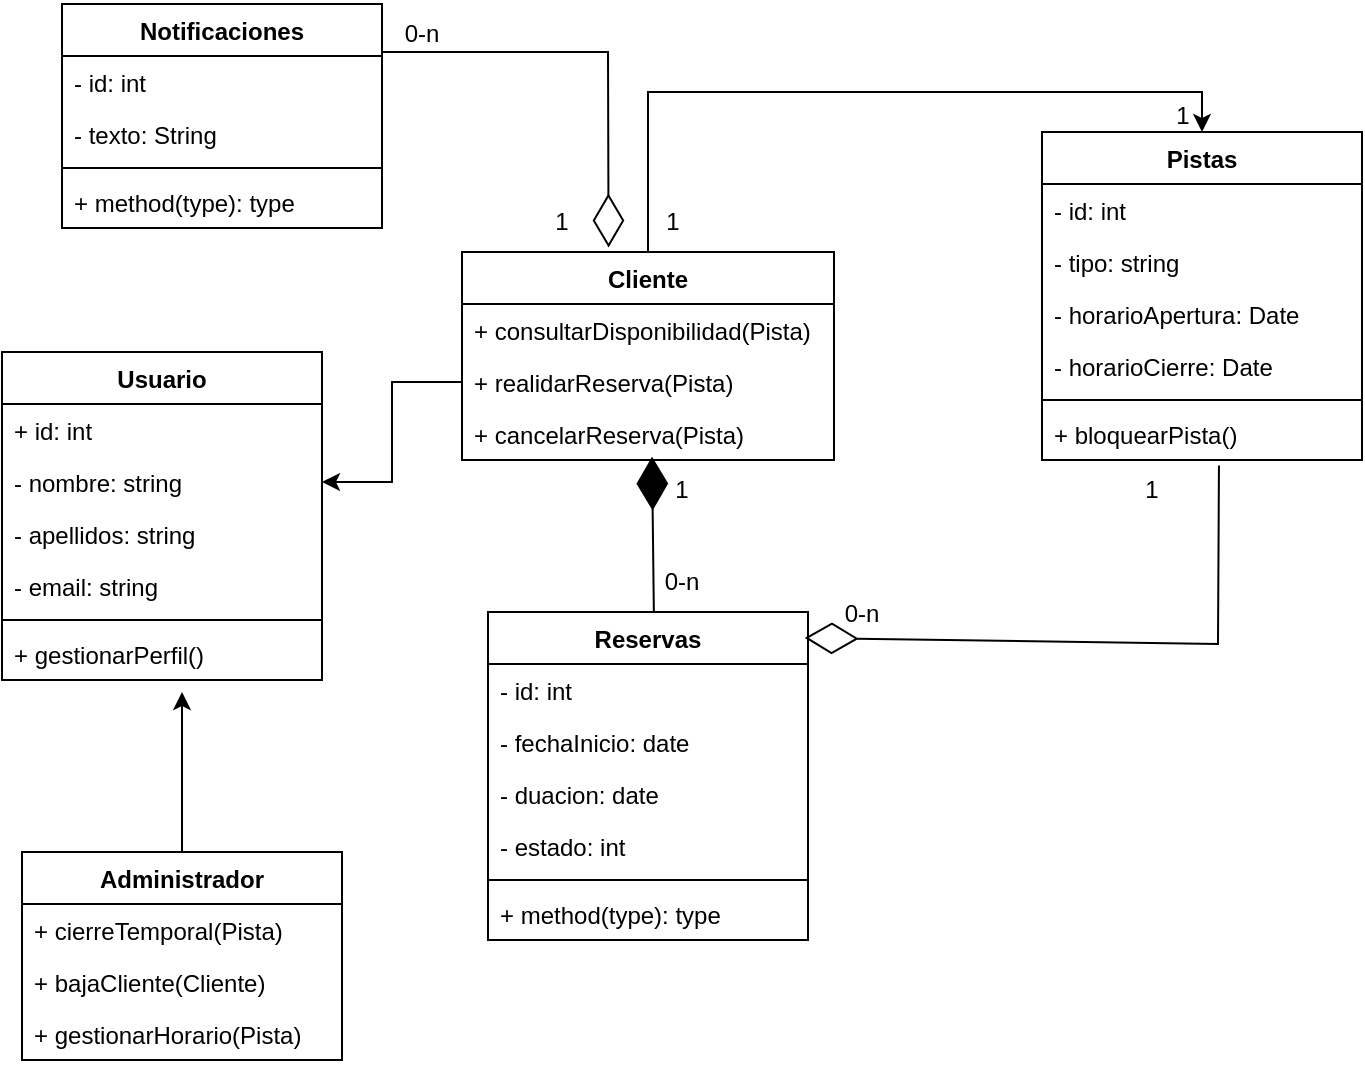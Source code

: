 <mxfile version="26.2.14">
  <diagram name="Page-1" id="XmmmJkNplHfzxcvvIGms">
    <mxGraphModel grid="1" page="1" gridSize="10" guides="1" tooltips="1" connect="1" arrows="1" fold="1" pageScale="1" pageWidth="827" pageHeight="1169" math="0" shadow="0">
      <root>
        <mxCell id="0" />
        <mxCell id="1" parent="0" />
        <mxCell id="iGftSK1c8jUH13jMuCuA-1" value="Usuario" style="swimlane;fontStyle=1;align=center;verticalAlign=top;childLayout=stackLayout;horizontal=1;startSize=26;horizontalStack=0;resizeParent=1;resizeParentMax=0;resizeLast=0;collapsible=1;marginBottom=0;whiteSpace=wrap;html=1;" vertex="1" parent="1">
          <mxGeometry x="60" y="324" width="160" height="164" as="geometry" />
        </mxCell>
        <mxCell id="iGftSK1c8jUH13jMuCuA-2" value="+ id: int&lt;div&gt;&lt;br&gt;&lt;/div&gt;" style="text;strokeColor=none;fillColor=none;align=left;verticalAlign=top;spacingLeft=4;spacingRight=4;overflow=hidden;rotatable=0;points=[[0,0.5],[1,0.5]];portConstraint=eastwest;whiteSpace=wrap;html=1;" vertex="1" parent="iGftSK1c8jUH13jMuCuA-1">
          <mxGeometry y="26" width="160" height="26" as="geometry" />
        </mxCell>
        <mxCell id="iGftSK1c8jUH13jMuCuA-3" value="- nombre: string" style="text;strokeColor=none;fillColor=none;align=left;verticalAlign=top;spacingLeft=4;spacingRight=4;overflow=hidden;rotatable=0;points=[[0,0.5],[1,0.5]];portConstraint=eastwest;whiteSpace=wrap;html=1;" vertex="1" parent="iGftSK1c8jUH13jMuCuA-1">
          <mxGeometry y="52" width="160" height="26" as="geometry" />
        </mxCell>
        <mxCell id="iGftSK1c8jUH13jMuCuA-4" value="- apellidos: string" style="text;strokeColor=none;fillColor=none;align=left;verticalAlign=top;spacingLeft=4;spacingRight=4;overflow=hidden;rotatable=0;points=[[0,0.5],[1,0.5]];portConstraint=eastwest;whiteSpace=wrap;html=1;" vertex="1" parent="iGftSK1c8jUH13jMuCuA-1">
          <mxGeometry y="78" width="160" height="26" as="geometry" />
        </mxCell>
        <mxCell id="iGftSK1c8jUH13jMuCuA-5" value="- email: string" style="text;strokeColor=none;fillColor=none;align=left;verticalAlign=top;spacingLeft=4;spacingRight=4;overflow=hidden;rotatable=0;points=[[0,0.5],[1,0.5]];portConstraint=eastwest;whiteSpace=wrap;html=1;" vertex="1" parent="iGftSK1c8jUH13jMuCuA-1">
          <mxGeometry y="104" width="160" height="26" as="geometry" />
        </mxCell>
        <mxCell id="iGftSK1c8jUH13jMuCuA-6" value="" style="line;strokeWidth=1;fillColor=none;align=left;verticalAlign=middle;spacingTop=-1;spacingLeft=3;spacingRight=3;rotatable=0;labelPosition=right;points=[];portConstraint=eastwest;strokeColor=inherit;" vertex="1" parent="iGftSK1c8jUH13jMuCuA-1">
          <mxGeometry y="130" width="160" height="8" as="geometry" />
        </mxCell>
        <mxCell id="iGftSK1c8jUH13jMuCuA-7" value="+ gestionarPerfil()" style="text;strokeColor=none;fillColor=none;align=left;verticalAlign=top;spacingLeft=4;spacingRight=4;overflow=hidden;rotatable=0;points=[[0,0.5],[1,0.5]];portConstraint=eastwest;whiteSpace=wrap;html=1;" vertex="1" parent="iGftSK1c8jUH13jMuCuA-1">
          <mxGeometry y="138" width="160" height="26" as="geometry" />
        </mxCell>
        <mxCell id="iGftSK1c8jUH13jMuCuA-8" value="" style="edgeStyle=orthogonalEdgeStyle;rounded=0;orthogonalLoop=1;jettySize=auto;html=1;" edge="1" parent="1" source="iGftSK1c8jUH13jMuCuA-9">
          <mxGeometry relative="1" as="geometry">
            <mxPoint x="150" y="494" as="targetPoint" />
          </mxGeometry>
        </mxCell>
        <mxCell id="iGftSK1c8jUH13jMuCuA-9" value="Administrador" style="swimlane;fontStyle=1;align=center;verticalAlign=top;childLayout=stackLayout;horizontal=1;startSize=26;horizontalStack=0;resizeParent=1;resizeParentMax=0;resizeLast=0;collapsible=1;marginBottom=0;whiteSpace=wrap;html=1;" vertex="1" parent="1">
          <mxGeometry x="70" y="574" width="160" height="104" as="geometry" />
        </mxCell>
        <mxCell id="iGftSK1c8jUH13jMuCuA-10" value="+ cierreTemporal(Pista)" style="text;strokeColor=none;fillColor=none;align=left;verticalAlign=top;spacingLeft=4;spacingRight=4;overflow=hidden;rotatable=0;points=[[0,0.5],[1,0.5]];portConstraint=eastwest;whiteSpace=wrap;html=1;" vertex="1" parent="iGftSK1c8jUH13jMuCuA-9">
          <mxGeometry y="26" width="160" height="26" as="geometry" />
        </mxCell>
        <mxCell id="iGftSK1c8jUH13jMuCuA-11" value="+ bajaCliente(Cliente)" style="text;strokeColor=none;fillColor=none;align=left;verticalAlign=top;spacingLeft=4;spacingRight=4;overflow=hidden;rotatable=0;points=[[0,0.5],[1,0.5]];portConstraint=eastwest;whiteSpace=wrap;html=1;" vertex="1" parent="iGftSK1c8jUH13jMuCuA-9">
          <mxGeometry y="52" width="160" height="26" as="geometry" />
        </mxCell>
        <mxCell id="iGftSK1c8jUH13jMuCuA-12" value="+ gestionarHorario(Pista)" style="text;strokeColor=none;fillColor=none;align=left;verticalAlign=top;spacingLeft=4;spacingRight=4;overflow=hidden;rotatable=0;points=[[0,0.5],[1,0.5]];portConstraint=eastwest;whiteSpace=wrap;html=1;" vertex="1" parent="iGftSK1c8jUH13jMuCuA-9">
          <mxGeometry y="78" width="160" height="26" as="geometry" />
        </mxCell>
        <mxCell id="iGftSK1c8jUH13jMuCuA-13" style="edgeStyle=orthogonalEdgeStyle;rounded=0;orthogonalLoop=1;jettySize=auto;html=1;exitX=0.5;exitY=0;exitDx=0;exitDy=0;entryX=0.5;entryY=0;entryDx=0;entryDy=0;" edge="1" parent="1" source="iGftSK1c8jUH13jMuCuA-14" target="iGftSK1c8jUH13jMuCuA-18">
          <mxGeometry relative="1" as="geometry" />
        </mxCell>
        <mxCell id="iGftSK1c8jUH13jMuCuA-14" value="Cliente" style="swimlane;fontStyle=1;align=center;verticalAlign=top;childLayout=stackLayout;horizontal=1;startSize=26;horizontalStack=0;resizeParent=1;resizeParentMax=0;resizeLast=0;collapsible=1;marginBottom=0;whiteSpace=wrap;html=1;" vertex="1" parent="1">
          <mxGeometry x="290" y="274" width="186" height="104" as="geometry" />
        </mxCell>
        <mxCell id="iGftSK1c8jUH13jMuCuA-15" value="+ consultarDisponibilidad(Pista)" style="text;strokeColor=none;fillColor=none;align=left;verticalAlign=top;spacingLeft=4;spacingRight=4;overflow=hidden;rotatable=0;points=[[0,0.5],[1,0.5]];portConstraint=eastwest;whiteSpace=wrap;html=1;" vertex="1" parent="iGftSK1c8jUH13jMuCuA-14">
          <mxGeometry y="26" width="186" height="26" as="geometry" />
        </mxCell>
        <mxCell id="iGftSK1c8jUH13jMuCuA-16" value="+ realidarReserva(Pista)" style="text;strokeColor=none;fillColor=none;align=left;verticalAlign=top;spacingLeft=4;spacingRight=4;overflow=hidden;rotatable=0;points=[[0,0.5],[1,0.5]];portConstraint=eastwest;whiteSpace=wrap;html=1;" vertex="1" parent="iGftSK1c8jUH13jMuCuA-14">
          <mxGeometry y="52" width="186" height="26" as="geometry" />
        </mxCell>
        <mxCell id="iGftSK1c8jUH13jMuCuA-17" value="+ cancelarReserva(Pista)" style="text;strokeColor=none;fillColor=none;align=left;verticalAlign=top;spacingLeft=4;spacingRight=4;overflow=hidden;rotatable=0;points=[[0,0.5],[1,0.5]];portConstraint=eastwest;whiteSpace=wrap;html=1;" vertex="1" parent="iGftSK1c8jUH13jMuCuA-14">
          <mxGeometry y="78" width="186" height="26" as="geometry" />
        </mxCell>
        <mxCell id="iGftSK1c8jUH13jMuCuA-18" value="Pistas" style="swimlane;fontStyle=1;align=center;verticalAlign=top;childLayout=stackLayout;horizontal=1;startSize=26;horizontalStack=0;resizeParent=1;resizeParentMax=0;resizeLast=0;collapsible=1;marginBottom=0;whiteSpace=wrap;html=1;" vertex="1" parent="1">
          <mxGeometry x="580" y="214" width="160" height="164" as="geometry" />
        </mxCell>
        <mxCell id="iGftSK1c8jUH13jMuCuA-19" value="- id: int" style="text;strokeColor=none;fillColor=none;align=left;verticalAlign=top;spacingLeft=4;spacingRight=4;overflow=hidden;rotatable=0;points=[[0,0.5],[1,0.5]];portConstraint=eastwest;whiteSpace=wrap;html=1;" vertex="1" parent="iGftSK1c8jUH13jMuCuA-18">
          <mxGeometry y="26" width="160" height="26" as="geometry" />
        </mxCell>
        <mxCell id="iGftSK1c8jUH13jMuCuA-20" value="- tipo: string" style="text;strokeColor=none;fillColor=none;align=left;verticalAlign=top;spacingLeft=4;spacingRight=4;overflow=hidden;rotatable=0;points=[[0,0.5],[1,0.5]];portConstraint=eastwest;whiteSpace=wrap;html=1;" vertex="1" parent="iGftSK1c8jUH13jMuCuA-18">
          <mxGeometry y="52" width="160" height="26" as="geometry" />
        </mxCell>
        <mxCell id="iGftSK1c8jUH13jMuCuA-21" value="- horarioApertura: Date" style="text;strokeColor=none;fillColor=none;align=left;verticalAlign=top;spacingLeft=4;spacingRight=4;overflow=hidden;rotatable=0;points=[[0,0.5],[1,0.5]];portConstraint=eastwest;whiteSpace=wrap;html=1;" vertex="1" parent="iGftSK1c8jUH13jMuCuA-18">
          <mxGeometry y="78" width="160" height="26" as="geometry" />
        </mxCell>
        <mxCell id="iGftSK1c8jUH13jMuCuA-22" value="- horarioCierre: Date" style="text;strokeColor=none;fillColor=none;align=left;verticalAlign=top;spacingLeft=4;spacingRight=4;overflow=hidden;rotatable=0;points=[[0,0.5],[1,0.5]];portConstraint=eastwest;whiteSpace=wrap;html=1;" vertex="1" parent="iGftSK1c8jUH13jMuCuA-18">
          <mxGeometry y="104" width="160" height="26" as="geometry" />
        </mxCell>
        <mxCell id="iGftSK1c8jUH13jMuCuA-23" value="" style="line;strokeWidth=1;fillColor=none;align=left;verticalAlign=middle;spacingTop=-1;spacingLeft=3;spacingRight=3;rotatable=0;labelPosition=right;points=[];portConstraint=eastwest;strokeColor=inherit;" vertex="1" parent="iGftSK1c8jUH13jMuCuA-18">
          <mxGeometry y="130" width="160" height="8" as="geometry" />
        </mxCell>
        <mxCell id="iGftSK1c8jUH13jMuCuA-24" value="+ bloquearPista()" style="text;strokeColor=none;fillColor=none;align=left;verticalAlign=top;spacingLeft=4;spacingRight=4;overflow=hidden;rotatable=0;points=[[0,0.5],[1,0.5]];portConstraint=eastwest;whiteSpace=wrap;html=1;" vertex="1" parent="iGftSK1c8jUH13jMuCuA-18">
          <mxGeometry y="138" width="160" height="26" as="geometry" />
        </mxCell>
        <mxCell id="iGftSK1c8jUH13jMuCuA-25" value="Reservas" style="swimlane;fontStyle=1;align=center;verticalAlign=top;childLayout=stackLayout;horizontal=1;startSize=26;horizontalStack=0;resizeParent=1;resizeParentMax=0;resizeLast=0;collapsible=1;marginBottom=0;whiteSpace=wrap;html=1;" vertex="1" parent="1">
          <mxGeometry x="303" y="454" width="160" height="164" as="geometry" />
        </mxCell>
        <mxCell id="iGftSK1c8jUH13jMuCuA-26" value="- id: int" style="text;strokeColor=none;fillColor=none;align=left;verticalAlign=top;spacingLeft=4;spacingRight=4;overflow=hidden;rotatable=0;points=[[0,0.5],[1,0.5]];portConstraint=eastwest;whiteSpace=wrap;html=1;" vertex="1" parent="iGftSK1c8jUH13jMuCuA-25">
          <mxGeometry y="26" width="160" height="26" as="geometry" />
        </mxCell>
        <mxCell id="iGftSK1c8jUH13jMuCuA-27" value="- fechaInicio: date" style="text;strokeColor=none;fillColor=none;align=left;verticalAlign=top;spacingLeft=4;spacingRight=4;overflow=hidden;rotatable=0;points=[[0,0.5],[1,0.5]];portConstraint=eastwest;whiteSpace=wrap;html=1;" vertex="1" parent="iGftSK1c8jUH13jMuCuA-25">
          <mxGeometry y="52" width="160" height="26" as="geometry" />
        </mxCell>
        <mxCell id="iGftSK1c8jUH13jMuCuA-28" value="- duacion: date" style="text;strokeColor=none;fillColor=none;align=left;verticalAlign=top;spacingLeft=4;spacingRight=4;overflow=hidden;rotatable=0;points=[[0,0.5],[1,0.5]];portConstraint=eastwest;whiteSpace=wrap;html=1;" vertex="1" parent="iGftSK1c8jUH13jMuCuA-25">
          <mxGeometry y="78" width="160" height="26" as="geometry" />
        </mxCell>
        <mxCell id="iGftSK1c8jUH13jMuCuA-29" value="- estado: int" style="text;strokeColor=none;fillColor=none;align=left;verticalAlign=top;spacingLeft=4;spacingRight=4;overflow=hidden;rotatable=0;points=[[0,0.5],[1,0.5]];portConstraint=eastwest;whiteSpace=wrap;html=1;" vertex="1" parent="iGftSK1c8jUH13jMuCuA-25">
          <mxGeometry y="104" width="160" height="26" as="geometry" />
        </mxCell>
        <mxCell id="iGftSK1c8jUH13jMuCuA-30" value="" style="line;strokeWidth=1;fillColor=none;align=left;verticalAlign=middle;spacingTop=-1;spacingLeft=3;spacingRight=3;rotatable=0;labelPosition=right;points=[];portConstraint=eastwest;strokeColor=inherit;" vertex="1" parent="iGftSK1c8jUH13jMuCuA-25">
          <mxGeometry y="130" width="160" height="8" as="geometry" />
        </mxCell>
        <mxCell id="iGftSK1c8jUH13jMuCuA-31" value="+ method(type): type" style="text;strokeColor=none;fillColor=none;align=left;verticalAlign=top;spacingLeft=4;spacingRight=4;overflow=hidden;rotatable=0;points=[[0,0.5],[1,0.5]];portConstraint=eastwest;whiteSpace=wrap;html=1;" vertex="1" parent="iGftSK1c8jUH13jMuCuA-25">
          <mxGeometry y="138" width="160" height="26" as="geometry" />
        </mxCell>
        <mxCell id="iGftSK1c8jUH13jMuCuA-32" value="Notificaciones" style="swimlane;fontStyle=1;align=center;verticalAlign=top;childLayout=stackLayout;horizontal=1;startSize=26;horizontalStack=0;resizeParent=1;resizeParentMax=0;resizeLast=0;collapsible=1;marginBottom=0;whiteSpace=wrap;html=1;" vertex="1" parent="1">
          <mxGeometry x="90" y="150" width="160" height="112" as="geometry" />
        </mxCell>
        <mxCell id="iGftSK1c8jUH13jMuCuA-33" value="- id: int&amp;nbsp;" style="text;strokeColor=none;fillColor=none;align=left;verticalAlign=top;spacingLeft=4;spacingRight=4;overflow=hidden;rotatable=0;points=[[0,0.5],[1,0.5]];portConstraint=eastwest;whiteSpace=wrap;html=1;" vertex="1" parent="iGftSK1c8jUH13jMuCuA-32">
          <mxGeometry y="26" width="160" height="26" as="geometry" />
        </mxCell>
        <mxCell id="iGftSK1c8jUH13jMuCuA-34" value="- texto: String" style="text;strokeColor=none;fillColor=none;align=left;verticalAlign=top;spacingLeft=4;spacingRight=4;overflow=hidden;rotatable=0;points=[[0,0.5],[1,0.5]];portConstraint=eastwest;whiteSpace=wrap;html=1;" vertex="1" parent="iGftSK1c8jUH13jMuCuA-32">
          <mxGeometry y="52" width="160" height="26" as="geometry" />
        </mxCell>
        <mxCell id="iGftSK1c8jUH13jMuCuA-35" value="" style="line;strokeWidth=1;fillColor=none;align=left;verticalAlign=middle;spacingTop=-1;spacingLeft=3;spacingRight=3;rotatable=0;labelPosition=right;points=[];portConstraint=eastwest;strokeColor=inherit;" vertex="1" parent="iGftSK1c8jUH13jMuCuA-32">
          <mxGeometry y="78" width="160" height="8" as="geometry" />
        </mxCell>
        <mxCell id="iGftSK1c8jUH13jMuCuA-36" value="+ method(type): type" style="text;strokeColor=none;fillColor=none;align=left;verticalAlign=top;spacingLeft=4;spacingRight=4;overflow=hidden;rotatable=0;points=[[0,0.5],[1,0.5]];portConstraint=eastwest;whiteSpace=wrap;html=1;" vertex="1" parent="iGftSK1c8jUH13jMuCuA-32">
          <mxGeometry y="86" width="160" height="26" as="geometry" />
        </mxCell>
        <mxCell id="iGftSK1c8jUH13jMuCuA-37" style="edgeStyle=orthogonalEdgeStyle;rounded=0;orthogonalLoop=1;jettySize=auto;html=1;exitX=0;exitY=0.5;exitDx=0;exitDy=0;entryX=1;entryY=0.5;entryDx=0;entryDy=0;" edge="1" parent="1" source="iGftSK1c8jUH13jMuCuA-16" target="iGftSK1c8jUH13jMuCuA-3">
          <mxGeometry relative="1" as="geometry" />
        </mxCell>
        <mxCell id="iGftSK1c8jUH13jMuCuA-38" value="1" style="text;html=1;align=center;verticalAlign=middle;resizable=0;points=[];autosize=1;strokeColor=none;fillColor=none;" vertex="1" parent="1">
          <mxGeometry x="380" y="244" width="30" height="30" as="geometry" />
        </mxCell>
        <mxCell id="iGftSK1c8jUH13jMuCuA-39" value="1" style="text;html=1;align=center;verticalAlign=middle;resizable=0;points=[];autosize=1;strokeColor=none;fillColor=none;" vertex="1" parent="1">
          <mxGeometry x="635" y="191" width="30" height="30" as="geometry" />
        </mxCell>
        <mxCell id="iGftSK1c8jUH13jMuCuA-40" value="" style="endArrow=diamondThin;endFill=0;endSize=24;html=1;rounded=0;entryX=0.394;entryY=-0.022;entryDx=0;entryDy=0;entryPerimeter=0;" edge="1" parent="1" target="iGftSK1c8jUH13jMuCuA-14">
          <mxGeometry width="160" relative="1" as="geometry">
            <mxPoint x="250" y="174" as="sourcePoint" />
            <mxPoint x="410" y="174" as="targetPoint" />
            <Array as="points">
              <mxPoint x="363" y="174" />
            </Array>
          </mxGeometry>
        </mxCell>
        <mxCell id="iGftSK1c8jUH13jMuCuA-41" value="" style="endArrow=diamondThin;endFill=1;endSize=24;html=1;rounded=0;exitX=0.5;exitY=0;exitDx=0;exitDy=0;entryX=0.495;entryY=0.936;entryDx=0;entryDy=0;entryPerimeter=0;" edge="1" parent="1">
          <mxGeometry width="160" relative="1" as="geometry">
            <mxPoint x="385.93" y="454" as="sourcePoint" />
            <mxPoint x="385.0" y="376.336" as="targetPoint" />
          </mxGeometry>
        </mxCell>
        <mxCell id="iGftSK1c8jUH13jMuCuA-42" value="0-n" style="text;html=1;align=center;verticalAlign=middle;whiteSpace=wrap;rounded=0;" vertex="1" parent="1">
          <mxGeometry x="370" y="424" width="60" height="30" as="geometry" />
        </mxCell>
        <mxCell id="iGftSK1c8jUH13jMuCuA-84" value="1" style="text;html=1;align=center;verticalAlign=middle;whiteSpace=wrap;rounded=0;" vertex="1" parent="1">
          <mxGeometry x="370" y="378" width="60" height="30" as="geometry" />
        </mxCell>
        <mxCell id="iGftSK1c8jUH13jMuCuA-85" value="0-n" style="text;html=1;align=center;verticalAlign=middle;whiteSpace=wrap;rounded=0;" vertex="1" parent="1">
          <mxGeometry x="240" y="150" width="60" height="30" as="geometry" />
        </mxCell>
        <mxCell id="iGftSK1c8jUH13jMuCuA-86" value="1" style="text;html=1;align=center;verticalAlign=middle;whiteSpace=wrap;rounded=0;" vertex="1" parent="1">
          <mxGeometry x="310" y="244" width="60" height="30" as="geometry" />
        </mxCell>
        <mxCell id="iGftSK1c8jUH13jMuCuA-87" value="" style="endArrow=diamondThin;endFill=0;endSize=24;html=1;rounded=0;entryX=0.99;entryY=0.079;entryDx=0;entryDy=0;entryPerimeter=0;exitX=0.553;exitY=1.107;exitDx=0;exitDy=0;exitPerimeter=0;" edge="1" parent="1" source="iGftSK1c8jUH13jMuCuA-24" target="iGftSK1c8jUH13jMuCuA-25">
          <mxGeometry width="160" relative="1" as="geometry">
            <mxPoint x="700" y="420" as="sourcePoint" />
            <mxPoint x="470" y="490" as="targetPoint" />
            <Array as="points">
              <mxPoint x="668" y="470" />
            </Array>
          </mxGeometry>
        </mxCell>
        <mxCell id="iGftSK1c8jUH13jMuCuA-88" value="0-n" style="text;html=1;align=center;verticalAlign=middle;whiteSpace=wrap;rounded=0;" vertex="1" parent="1">
          <mxGeometry x="460" y="440" width="60" height="30" as="geometry" />
        </mxCell>
        <mxCell id="iGftSK1c8jUH13jMuCuA-90" value="1" style="text;html=1;align=center;verticalAlign=middle;whiteSpace=wrap;rounded=0;" vertex="1" parent="1">
          <mxGeometry x="605" y="378" width="60" height="30" as="geometry" />
        </mxCell>
      </root>
    </mxGraphModel>
  </diagram>
</mxfile>
